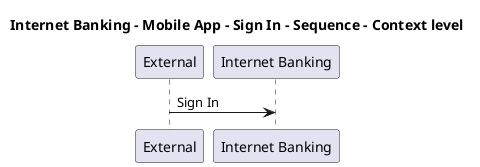 @startuml

title Internet Banking - Mobile App - Sign In - Sequence - Context level

participant "External" as C4InterFlow.SoftwareSystems.ExternalSystem
participant "Internet Banking" as BigBankPlc.SoftwareSystems.InternetBanking

C4InterFlow.SoftwareSystems.ExternalSystem -> BigBankPlc.SoftwareSystems.InternetBanking : Sign In


@enduml
